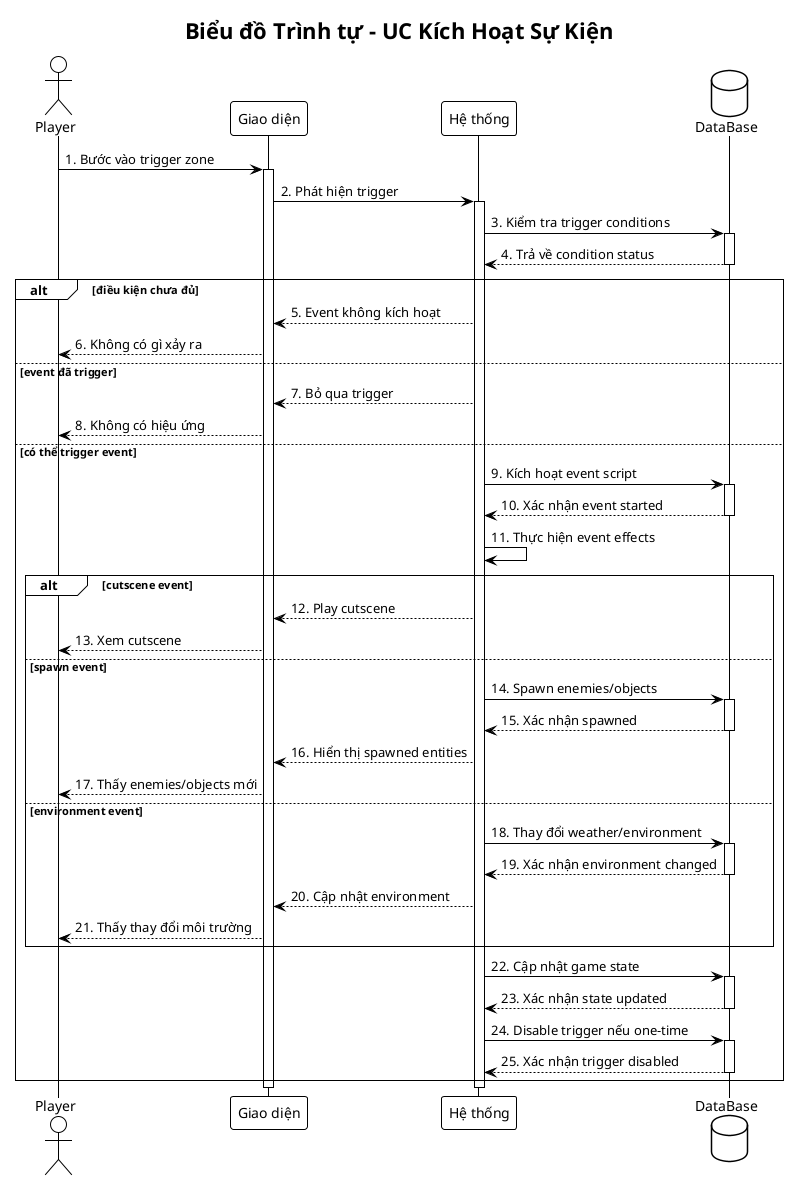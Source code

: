 @startuml Sequence_UC4_Kich_Hoat_Su_Kien
!theme plain

title Biểu đồ Trình tự - UC Kích Hoạt Sự Kiện

actor Player
participant "Giao diện" as UI
participant "Hệ thống" as System
database "DataBase" as DB

Player -> UI: 1. Bước vào trigger zone
activate UI
UI -> System: 2. Phát hiện trigger
activate System

System -> DB: 3. Kiểm tra trigger conditions
activate DB
DB --> System: 4. Trả về condition status
deactivate DB

alt điều kiện chưa đủ
    System --> UI: 5. Event không kích hoạt
    UI --> Player: 6. Không có gì xảy ra
    
else event đã trigger
    System --> UI: 7. Bỏ qua trigger
    UI --> Player: 8. Không có hiệu ứng
    
else có thể trigger event
    System -> DB: 9. Kích hoạt event script
    activate DB
    DB --> System: 10. Xác nhận event started
    deactivate DB
    
    System -> System: 11. Thực hiện event effects
    
    alt cutscene event
        System --> UI: 12. Play cutscene
        UI --> Player: 13. Xem cutscene
        
    else spawn event
        System -> DB: 14. Spawn enemies/objects
        activate DB
        DB --> System: 15. Xác nhận spawned
        deactivate DB
        
        System --> UI: 16. Hiển thị spawned entities
        UI --> Player: 17. Thấy enemies/objects mới
        
    else environment event
        System -> DB: 18. Thay đổi weather/environment
        activate DB
        DB --> System: 19. Xác nhận environment changed
        deactivate DB
        
        System --> UI: 20. Cập nhật environment
        UI --> Player: 21. Thấy thay đổi môi trường
    end
    
    System -> DB: 22. Cập nhật game state
    activate DB
    DB --> System: 23. Xác nhận state updated
    deactivate DB
    
    System -> DB: 24. Disable trigger nếu one-time
    activate DB
    DB --> System: 25. Xác nhận trigger disabled
    deactivate DB
end

deactivate System
deactivate UI

@enduml


